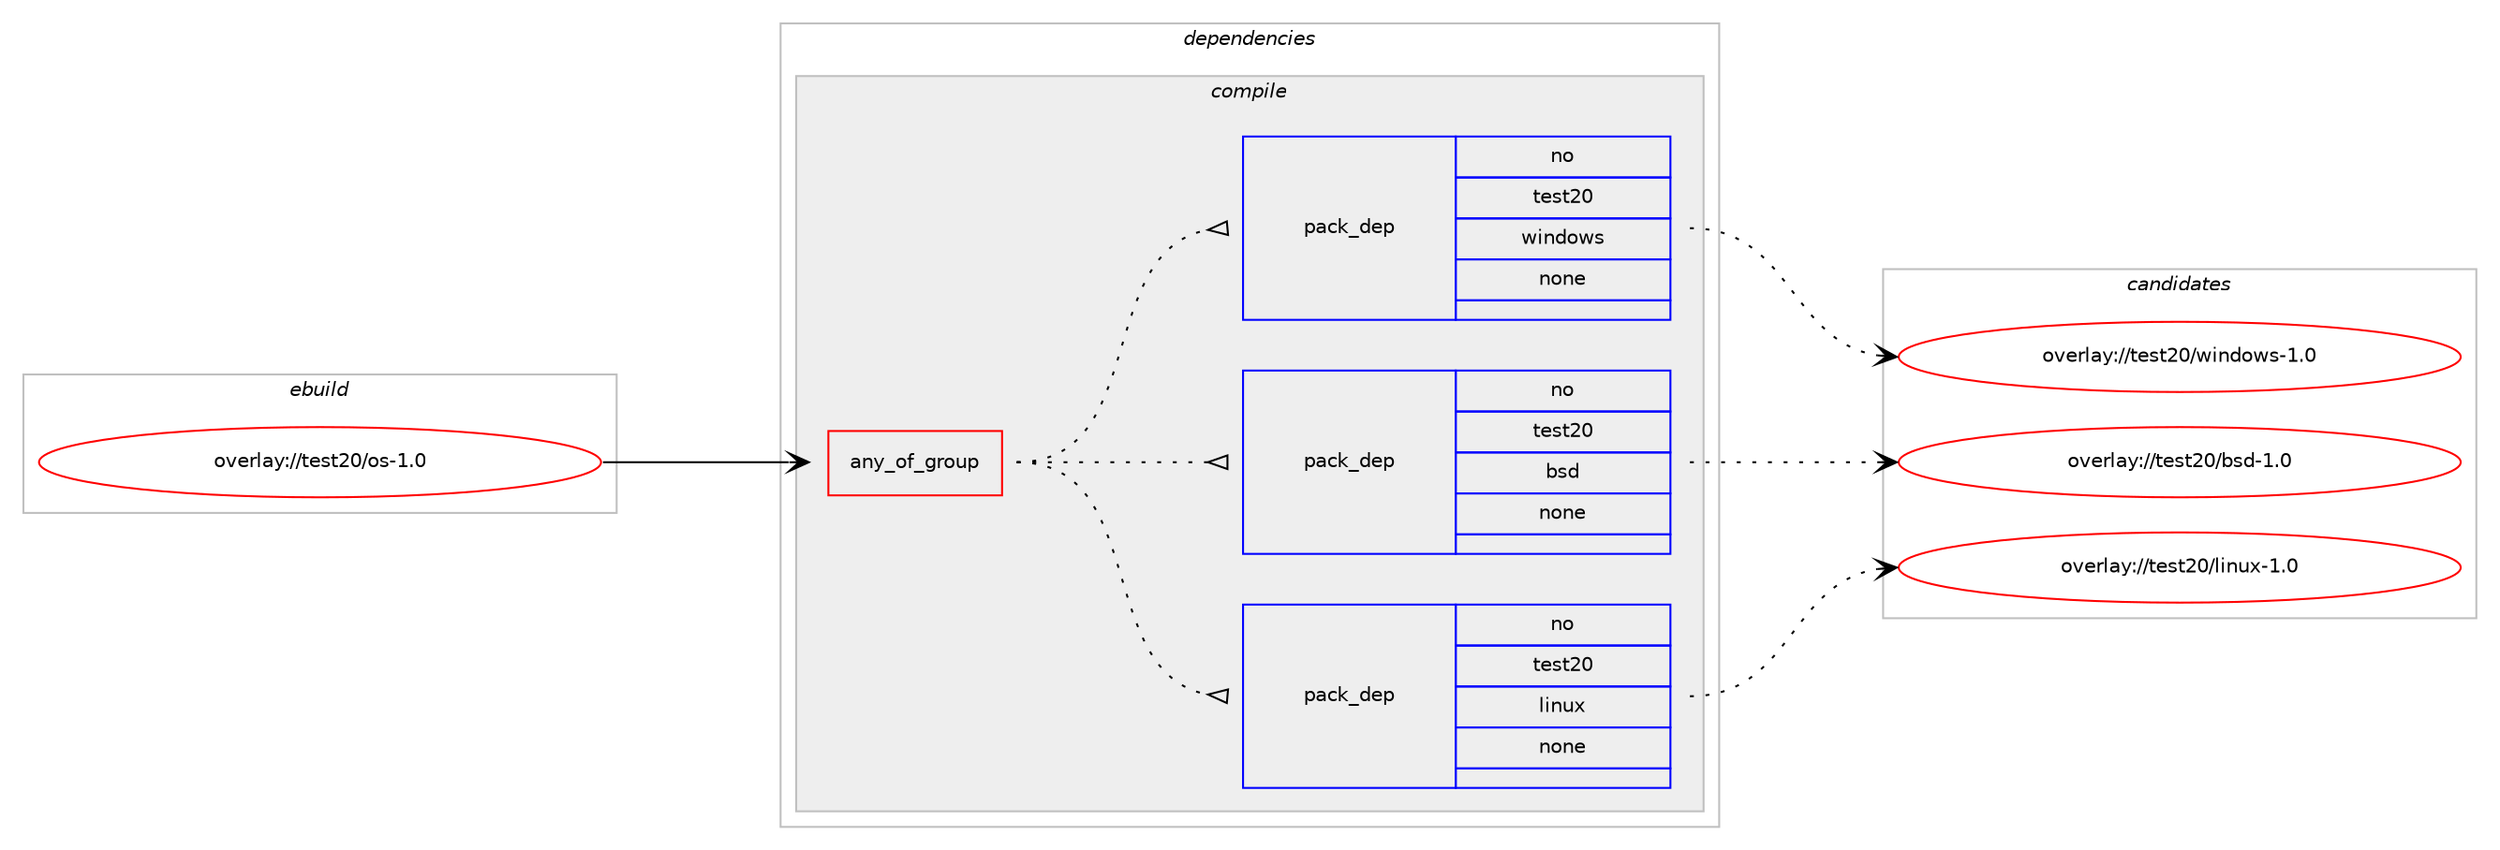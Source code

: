digraph prolog {

# *************
# Graph options
# *************

newrank=true;
concentrate=true;
compound=true;
graph [rankdir=LR,fontname=Helvetica,fontsize=10,ranksep=1.5];#, ranksep=2.5, nodesep=0.2];
edge  [arrowhead=vee];
node  [fontname=Helvetica,fontsize=10];

# **********
# The ebuild
# **********

subgraph cluster_leftcol {
color=gray;
rank=same;
label=<<i>ebuild</i>>;
id [label="overlay://test20/os-1.0", color=red, width=4, href="../test20/os-1.0.svg"];
}

# ****************
# The dependencies
# ****************

subgraph cluster_midcol {
color=gray;
label=<<i>dependencies</i>>;
subgraph cluster_compile {
fillcolor="#eeeeee";
style=filled;
label=<<i>compile</i>>;
subgraph any10 {
dependency164 [label=<<TABLE BORDER="0" CELLBORDER="1" CELLSPACING="0" CELLPADDING="4"><TR><TD CELLPADDING="10">any_of_group</TD></TR></TABLE>>, shape=none, color=red];subgraph pack151 {
dependency165 [label=<<TABLE BORDER="0" CELLBORDER="1" CELLSPACING="0" CELLPADDING="4" WIDTH="220"><TR><TD ROWSPAN="6" CELLPADDING="30">pack_dep</TD></TR><TR><TD WIDTH="110">no</TD></TR><TR><TD>test20</TD></TR><TR><TD>linux</TD></TR><TR><TD>none</TD></TR><TR><TD></TD></TR></TABLE>>, shape=none, color=blue];
}
dependency164:e -> dependency165:w [weight=20,style="dotted",arrowhead="oinv"];
subgraph pack152 {
dependency166 [label=<<TABLE BORDER="0" CELLBORDER="1" CELLSPACING="0" CELLPADDING="4" WIDTH="220"><TR><TD ROWSPAN="6" CELLPADDING="30">pack_dep</TD></TR><TR><TD WIDTH="110">no</TD></TR><TR><TD>test20</TD></TR><TR><TD>bsd</TD></TR><TR><TD>none</TD></TR><TR><TD></TD></TR></TABLE>>, shape=none, color=blue];
}
dependency164:e -> dependency166:w [weight=20,style="dotted",arrowhead="oinv"];
subgraph pack153 {
dependency167 [label=<<TABLE BORDER="0" CELLBORDER="1" CELLSPACING="0" CELLPADDING="4" WIDTH="220"><TR><TD ROWSPAN="6" CELLPADDING="30">pack_dep</TD></TR><TR><TD WIDTH="110">no</TD></TR><TR><TD>test20</TD></TR><TR><TD>windows</TD></TR><TR><TD>none</TD></TR><TR><TD></TD></TR></TABLE>>, shape=none, color=blue];
}
dependency164:e -> dependency167:w [weight=20,style="dotted",arrowhead="oinv"];
}
id:e -> dependency164:w [weight=20,style="solid",arrowhead="vee"];
}
subgraph cluster_compileandrun {
fillcolor="#eeeeee";
style=filled;
label=<<i>compile and run</i>>;
}
subgraph cluster_run {
fillcolor="#eeeeee";
style=filled;
label=<<i>run</i>>;
}
}

# **************
# The candidates
# **************

subgraph cluster_choices {
rank=same;
color=gray;
label=<<i>candidates</i>>;

subgraph choice151 {
color=black;
nodesep=1;
choiceoverlay11610111511650484710810511011712045494648 [label="overlay://test20/linux-1.0", color=red, width=4,href="../test20/linux-1.0.svg"];
dependency165:e -> choiceoverlay11610111511650484710810511011712045494648:w [style=dotted,weight="100"];
}
subgraph choice152 {
color=black;
nodesep=1;
choiceoverlay1161011151165048479811510045494648 [label="overlay://test20/bsd-1.0", color=red, width=4,href="../test20/bsd-1.0.svg"];
dependency166:e -> choiceoverlay1161011151165048479811510045494648:w [style=dotted,weight="100"];
}
subgraph choice153 {
color=black;
nodesep=1;
choiceoverlay11610111511650484711910511010011111911545494648 [label="overlay://test20/windows-1.0", color=red, width=4,href="../test20/windows-1.0.svg"];
dependency167:e -> choiceoverlay11610111511650484711910511010011111911545494648:w [style=dotted,weight="100"];
}
}

}
